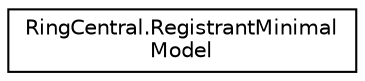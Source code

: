 digraph "Graphical Class Hierarchy"
{
 // LATEX_PDF_SIZE
  edge [fontname="Helvetica",fontsize="10",labelfontname="Helvetica",labelfontsize="10"];
  node [fontname="Helvetica",fontsize="10",shape=record];
  rankdir="LR";
  Node0 [label="RingCentral.RegistrantMinimal\lModel",height=0.2,width=0.4,color="black", fillcolor="white", style="filled",URL="$classRingCentral_1_1RegistrantMinimalModel.html",tooltip=" "];
}
